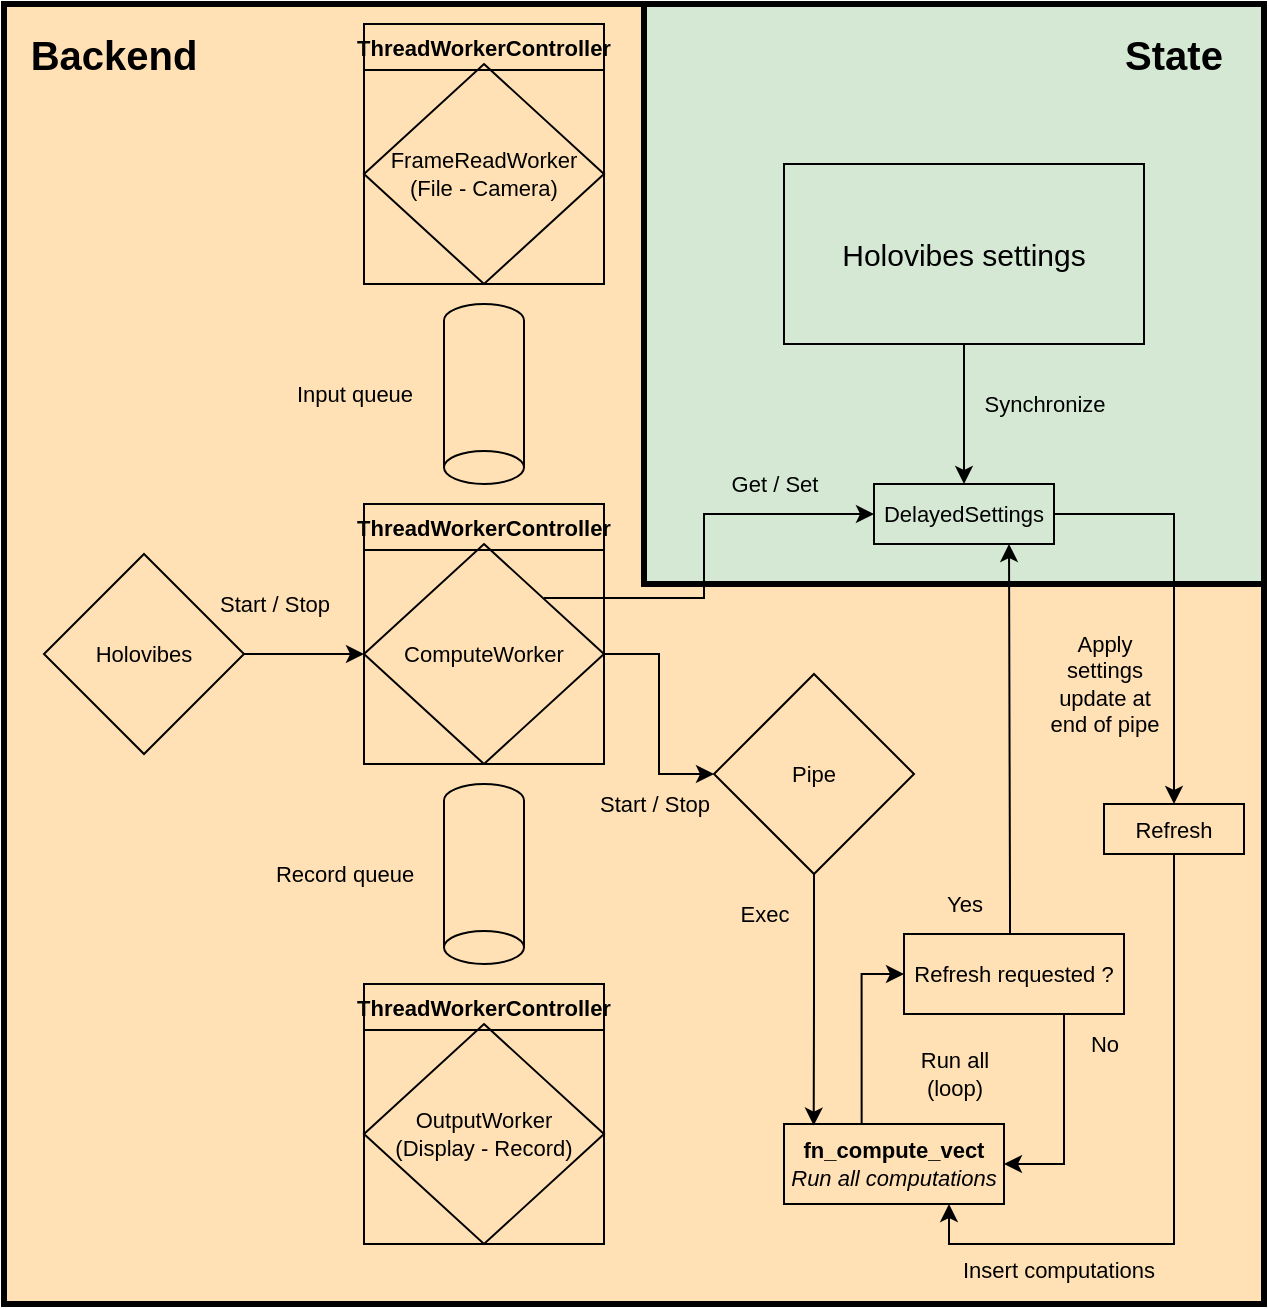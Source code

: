 <mxfile version="24.8.1">
  <diagram id="dSgUlxQd1BEP744HVG_0" name="Page-1">
    <mxGraphModel dx="1969" dy="868" grid="1" gridSize="10" guides="1" tooltips="1" connect="1" arrows="1" fold="1" page="1" pageScale="1" pageWidth="2000" pageHeight="2000" math="0" shadow="0">
      <root>
        <mxCell id="0" />
        <mxCell id="1" parent="0" />
        <mxCell id="FrvuthwDZcVimLYc2ItU-106" value="" style="rounded=0;whiteSpace=wrap;html=1;fontSize=11;strokeColor=#000000;strokeWidth=3;fillColor=#FFE1B5;" parent="1" vertex="1">
          <mxGeometry x="150" y="120" width="630" height="650" as="geometry" />
        </mxCell>
        <mxCell id="FrvuthwDZcVimLYc2ItU-107" value="" style="rounded=0;whiteSpace=wrap;html=1;fontSize=11;strokeColor=#000000;strokeWidth=3;fillColor=#D5E8D4;" parent="1" vertex="1">
          <mxGeometry x="470" y="120" width="310" height="290" as="geometry" />
        </mxCell>
        <mxCell id="FrvuthwDZcVimLYc2ItU-5" style="edgeStyle=orthogonalEdgeStyle;rounded=0;orthogonalLoop=1;jettySize=auto;html=1;entryX=0;entryY=0.5;entryDx=0;entryDy=0;fontSize=11;" parent="1" source="FrvuthwDZcVimLYc2ItU-1" target="FrvuthwDZcVimLYc2ItU-4" edge="1">
          <mxGeometry relative="1" as="geometry" />
        </mxCell>
        <mxCell id="FrvuthwDZcVimLYc2ItU-1" value="&lt;font style=&quot;font-size: 11px&quot;&gt;Holovibes&lt;/font&gt;" style="rhombus;whiteSpace=wrap;html=1;fillColor=none;" parent="1" vertex="1">
          <mxGeometry x="170" y="395" width="100" height="100" as="geometry" />
        </mxCell>
        <mxCell id="FrvuthwDZcVimLYc2ItU-3" value="ThreadWorkerController" style="swimlane;fontSize=11;fillColor=none;" parent="1" vertex="1">
          <mxGeometry x="330" y="370" width="120" height="130" as="geometry" />
        </mxCell>
        <mxCell id="FrvuthwDZcVimLYc2ItU-4" value="ComputeWorker" style="rhombus;whiteSpace=wrap;html=1;fontSize=11;fillColor=none;" parent="FrvuthwDZcVimLYc2ItU-3" vertex="1">
          <mxGeometry y="20" width="120" height="110" as="geometry" />
        </mxCell>
        <mxCell id="FrvuthwDZcVimLYc2ItU-6" value="Start / Stop" style="text;html=1;align=center;verticalAlign=middle;resizable=0;points=[];autosize=1;strokeColor=none;fillColor=none;fontSize=11;" parent="1" vertex="1">
          <mxGeometry x="250" y="410" width="70" height="20" as="geometry" />
        </mxCell>
        <mxCell id="FrvuthwDZcVimLYc2ItU-97" style="edgeStyle=orthogonalEdgeStyle;rounded=0;orthogonalLoop=1;jettySize=auto;html=1;entryX=0.75;entryY=1;entryDx=0;entryDy=0;fontSize=11;strokeColor=default;strokeWidth=1;exitX=0.5;exitY=0;exitDx=0;exitDy=0;" parent="1" source="RxIXFcr-SAbp_aFiW9gk-1" target="FrvuthwDZcVimLYc2ItU-50" edge="1">
          <mxGeometry relative="1" as="geometry">
            <Array as="points">
              <mxPoint x="653" y="585" />
              <mxPoint x="653" y="570" />
            </Array>
          </mxGeometry>
        </mxCell>
        <mxCell id="RxIXFcr-SAbp_aFiW9gk-9" style="edgeStyle=orthogonalEdgeStyle;rounded=0;orthogonalLoop=1;jettySize=auto;html=1;exitX=0.353;exitY=0;exitDx=0;exitDy=0;entryX=0;entryY=0.5;entryDx=0;entryDy=0;exitPerimeter=0;" parent="1" source="FrvuthwDZcVimLYc2ItU-8" target="RxIXFcr-SAbp_aFiW9gk-1" edge="1">
          <mxGeometry relative="1" as="geometry" />
        </mxCell>
        <mxCell id="FrvuthwDZcVimLYc2ItU-8" value="&lt;b&gt;fn_compute_vect&lt;/b&gt;&lt;br&gt;&lt;i&gt;Run all computations&lt;br&gt;&lt;/i&gt;" style="rounded=0;whiteSpace=wrap;html=1;fontSize=11;fillColor=none;" parent="1" vertex="1">
          <mxGeometry x="540" y="680" width="110" height="40" as="geometry" />
        </mxCell>
        <mxCell id="FrvuthwDZcVimLYc2ItU-13" value="Start / Stop" style="text;html=1;align=center;verticalAlign=middle;resizable=0;points=[];autosize=1;strokeColor=none;fillColor=none;fontSize=11;" parent="1" vertex="1">
          <mxGeometry x="440" y="510" width="70" height="20" as="geometry" />
        </mxCell>
        <mxCell id="FrvuthwDZcVimLYc2ItU-25" value="" style="edgeStyle=orthogonalEdgeStyle;rounded=0;orthogonalLoop=1;jettySize=auto;html=1;fontSize=11;strokeColor=default;entryX=0.135;entryY=0.02;entryDx=0;entryDy=0;entryPerimeter=0;" parent="1" source="FrvuthwDZcVimLYc2ItU-14" target="FrvuthwDZcVimLYc2ItU-8" edge="1">
          <mxGeometry relative="1" as="geometry" />
        </mxCell>
        <mxCell id="FrvuthwDZcVimLYc2ItU-14" value="Pipe" style="rhombus;whiteSpace=wrap;html=1;fontSize=11;fillColor=none;" parent="1" vertex="1">
          <mxGeometry x="505" y="455" width="100" height="100" as="geometry" />
        </mxCell>
        <mxCell id="FrvuthwDZcVimLYc2ItU-51" style="edgeStyle=orthogonalEdgeStyle;rounded=0;orthogonalLoop=1;jettySize=auto;html=1;fontSize=11;strokeColor=default;strokeWidth=1;" parent="1" source="FrvuthwDZcVimLYc2ItU-29" target="FrvuthwDZcVimLYc2ItU-50" edge="1">
          <mxGeometry relative="1" as="geometry" />
        </mxCell>
        <mxCell id="FrvuthwDZcVimLYc2ItU-29" value="&lt;div style=&quot;font-size: 15px;&quot;&gt;Holovibes settings&lt;/div&gt;" style="whiteSpace=wrap;html=1;fontSize=15;fillColor=none;" parent="1" vertex="1">
          <mxGeometry x="540" y="200" width="180" height="90" as="geometry" />
        </mxCell>
        <mxCell id="FrvuthwDZcVimLYc2ItU-32" style="edgeStyle=orthogonalEdgeStyle;rounded=0;orthogonalLoop=1;jettySize=auto;html=1;entryX=0;entryY=0.5;entryDx=0;entryDy=0;fontSize=11;strokeColor=default;strokeWidth=1;" parent="1" source="FrvuthwDZcVimLYc2ItU-4" target="FrvuthwDZcVimLYc2ItU-14" edge="1">
          <mxGeometry relative="1" as="geometry" />
        </mxCell>
        <mxCell id="FrvuthwDZcVimLYc2ItU-38" value="ThreadWorkerController" style="swimlane;fontSize=11;fillColor=none;" parent="1" vertex="1">
          <mxGeometry x="330" y="130" width="120" height="130" as="geometry" />
        </mxCell>
        <mxCell id="FrvuthwDZcVimLYc2ItU-39" value="&lt;div&gt;FrameReadWorker&lt;br&gt;&lt;/div&gt;&lt;div&gt;(File - Camera)&lt;/div&gt;" style="rhombus;whiteSpace=wrap;html=1;fontSize=11;fillColor=none;" parent="FrvuthwDZcVimLYc2ItU-38" vertex="1">
          <mxGeometry y="20" width="120" height="110" as="geometry" />
        </mxCell>
        <mxCell id="FrvuthwDZcVimLYc2ItU-47" value="" style="strokeWidth=1;html=1;shape=mxgraph.flowchart.direct_data;whiteSpace=wrap;fontSize=11;direction=south;strokeColor=#000000;fillColor=none;" parent="1" vertex="1">
          <mxGeometry x="370" y="270" width="40" height="90" as="geometry" />
        </mxCell>
        <mxCell id="FrvuthwDZcVimLYc2ItU-48" value="Input queue" style="text;html=1;align=center;verticalAlign=middle;resizable=0;points=[];autosize=1;strokeColor=none;fillColor=none;fontSize=11;" parent="1" vertex="1">
          <mxGeometry x="285" y="300" width="80" height="30" as="geometry" />
        </mxCell>
        <mxCell id="FrvuthwDZcVimLYc2ItU-100" style="edgeStyle=orthogonalEdgeStyle;rounded=0;orthogonalLoop=1;jettySize=auto;html=1;exitX=1;exitY=0.5;exitDx=0;exitDy=0;fontSize=11;strokeColor=default;strokeWidth=1;" parent="1" source="FrvuthwDZcVimLYc2ItU-50" target="FrvuthwDZcVimLYc2ItU-84" edge="1">
          <mxGeometry relative="1" as="geometry" />
        </mxCell>
        <mxCell id="FrvuthwDZcVimLYc2ItU-50" value="DelayedSettings" style="rounded=0;whiteSpace=wrap;html=1;fontSize=11;strokeColor=#000000;strokeWidth=1;fillColor=none;" parent="1" vertex="1">
          <mxGeometry x="585" y="360" width="90" height="30" as="geometry" />
        </mxCell>
        <mxCell id="FrvuthwDZcVimLYc2ItU-52" value="Synchronize" style="text;html=1;align=center;verticalAlign=middle;resizable=0;points=[];autosize=1;strokeColor=none;fillColor=none;fontSize=11;" parent="1" vertex="1">
          <mxGeometry x="630" y="310" width="80" height="20" as="geometry" />
        </mxCell>
        <mxCell id="FrvuthwDZcVimLYc2ItU-53" style="edgeStyle=orthogonalEdgeStyle;rounded=0;orthogonalLoop=1;jettySize=auto;html=1;fontSize=11;strokeColor=default;strokeWidth=1;" parent="1" target="FrvuthwDZcVimLYc2ItU-50" edge="1">
          <mxGeometry relative="1" as="geometry">
            <mxPoint x="420" y="417" as="sourcePoint" />
            <Array as="points">
              <mxPoint x="500" y="417" />
              <mxPoint x="500" y="375" />
            </Array>
          </mxGeometry>
        </mxCell>
        <mxCell id="FrvuthwDZcVimLYc2ItU-54" value="Get / Set" style="text;html=1;align=center;verticalAlign=middle;resizable=0;points=[];autosize=1;strokeColor=none;fillColor=none;fontSize=11;" parent="1" vertex="1">
          <mxGeometry x="505" y="350" width="60" height="20" as="geometry" />
        </mxCell>
        <mxCell id="FrvuthwDZcVimLYc2ItU-56" value="" style="strokeWidth=1;html=1;shape=mxgraph.flowchart.direct_data;whiteSpace=wrap;fontSize=11;direction=south;strokeColor=#000000;fillColor=none;" parent="1" vertex="1">
          <mxGeometry x="370" y="510" width="40" height="90" as="geometry" />
        </mxCell>
        <mxCell id="FrvuthwDZcVimLYc2ItU-57" value="Record queue" style="text;html=1;align=center;verticalAlign=middle;resizable=0;points=[];autosize=1;strokeColor=none;fillColor=none;fontSize=11;" parent="1" vertex="1">
          <mxGeometry x="275" y="540" width="90" height="30" as="geometry" />
        </mxCell>
        <mxCell id="FrvuthwDZcVimLYc2ItU-59" value="ThreadWorkerController" style="swimlane;fontSize=11;fillColor=none;" parent="1" vertex="1">
          <mxGeometry x="330" y="610" width="120" height="130" as="geometry" />
        </mxCell>
        <mxCell id="FrvuthwDZcVimLYc2ItU-60" value="&lt;div&gt;OutputWorker&lt;br&gt;&lt;/div&gt;&lt;div&gt;(Display - Record)&lt;/div&gt;" style="rhombus;whiteSpace=wrap;html=1;fontSize=11;fillColor=none;" parent="FrvuthwDZcVimLYc2ItU-59" vertex="1">
          <mxGeometry y="20" width="120" height="110" as="geometry" />
        </mxCell>
        <mxCell id="FrvuthwDZcVimLYc2ItU-69" style="edgeStyle=orthogonalEdgeStyle;rounded=0;orthogonalLoop=1;jettySize=auto;html=1;exitX=1;exitY=0.5;exitDx=0;exitDy=0;exitPerimeter=0;fontSize=11;strokeColor=default;strokeWidth=1;" parent="1" edge="1">
          <mxGeometry relative="1" as="geometry">
            <mxPoint x="380" y="600" as="sourcePoint" />
            <mxPoint x="380" y="600" as="targetPoint" />
          </mxGeometry>
        </mxCell>
        <mxCell id="FrvuthwDZcVimLYc2ItU-72" value="Run all&lt;br&gt;(loop)" style="text;html=1;align=center;verticalAlign=middle;resizable=0;points=[];autosize=1;strokeColor=none;fillColor=none;fontSize=11;" parent="1" vertex="1">
          <mxGeometry x="600" y="640" width="50" height="30" as="geometry" />
        </mxCell>
        <mxCell id="FrvuthwDZcVimLYc2ItU-76" value="Exec" style="text;html=1;align=center;verticalAlign=middle;resizable=0;points=[];autosize=1;strokeColor=none;fillColor=none;fontSize=11;" parent="1" vertex="1">
          <mxGeometry x="510" y="565" width="40" height="20" as="geometry" />
        </mxCell>
        <mxCell id="RxIXFcr-SAbp_aFiW9gk-4" style="edgeStyle=orthogonalEdgeStyle;rounded=0;orthogonalLoop=1;jettySize=auto;html=1;exitX=0.5;exitY=1;exitDx=0;exitDy=0;entryX=0.75;entryY=1;entryDx=0;entryDy=0;" parent="1" source="FrvuthwDZcVimLYc2ItU-84" target="FrvuthwDZcVimLYc2ItU-8" edge="1">
          <mxGeometry relative="1" as="geometry" />
        </mxCell>
        <mxCell id="FrvuthwDZcVimLYc2ItU-84" value="Refresh" style="rounded=0;whiteSpace=wrap;html=1;fontSize=11;strokeColor=#000000;strokeWidth=1;fillColor=none;" parent="1" vertex="1">
          <mxGeometry x="700" y="520" width="70" height="25" as="geometry" />
        </mxCell>
        <mxCell id="FrvuthwDZcVimLYc2ItU-90" value="Yes" style="text;html=1;align=center;verticalAlign=middle;resizable=0;points=[];autosize=1;strokeColor=none;fillColor=none;fontSize=11;" parent="1" vertex="1">
          <mxGeometry x="610" y="555" width="40" height="30" as="geometry" />
        </mxCell>
        <mxCell id="FrvuthwDZcVimLYc2ItU-99" value="Apply &lt;br&gt;settings&lt;br&gt;update at &lt;br&gt;end of pipe" style="text;html=1;align=center;verticalAlign=middle;resizable=0;points=[];autosize=1;strokeColor=none;fillColor=none;fontSize=11;" parent="1" vertex="1">
          <mxGeometry x="660" y="425" width="80" height="70" as="geometry" />
        </mxCell>
        <mxCell id="FrvuthwDZcVimLYc2ItU-104" value="Insert computations" style="text;html=1;align=center;verticalAlign=middle;resizable=0;points=[];autosize=1;strokeColor=none;fillColor=none;fontSize=11;" parent="1" vertex="1">
          <mxGeometry x="617" y="738" width="120" height="30" as="geometry" />
        </mxCell>
        <mxCell id="FrvuthwDZcVimLYc2ItU-108" value="&lt;font style=&quot;font-size: 20px&quot;&gt;&lt;b&gt;State&lt;/b&gt;&lt;/font&gt;" style="text;html=1;strokeColor=none;fillColor=none;align=center;verticalAlign=middle;whiteSpace=wrap;rounded=0;labelBackgroundColor=none;fontSize=14;fontColor=default;" parent="1" vertex="1">
          <mxGeometry x="690" y="120" width="90" height="50" as="geometry" />
        </mxCell>
        <mxCell id="FrvuthwDZcVimLYc2ItU-110" value="&lt;font style=&quot;font-size: 20px&quot;&gt;&lt;b&gt;&lt;font style=&quot;font-size: 20px&quot;&gt;Backend&lt;/font&gt;&lt;/b&gt;&lt;/font&gt;" style="text;html=1;strokeColor=none;fillColor=none;align=center;verticalAlign=middle;whiteSpace=wrap;rounded=0;labelBackgroundColor=none;fontSize=14;fontColor=default;" parent="1" vertex="1">
          <mxGeometry x="160" y="120" width="90" height="50" as="geometry" />
        </mxCell>
        <mxCell id="RxIXFcr-SAbp_aFiW9gk-5" style="edgeStyle=orthogonalEdgeStyle;rounded=0;orthogonalLoop=1;jettySize=auto;html=1;exitX=0.75;exitY=1;exitDx=0;exitDy=0;entryX=1;entryY=0.5;entryDx=0;entryDy=0;" parent="1" source="RxIXFcr-SAbp_aFiW9gk-1" target="FrvuthwDZcVimLYc2ItU-8" edge="1">
          <mxGeometry relative="1" as="geometry">
            <Array as="points">
              <mxPoint x="680" y="625" />
              <mxPoint x="680" y="700" />
            </Array>
          </mxGeometry>
        </mxCell>
        <mxCell id="RxIXFcr-SAbp_aFiW9gk-1" value="Refresh requested ?" style="rounded=0;whiteSpace=wrap;html=1;fontSize=11;fillColor=none;" parent="1" vertex="1">
          <mxGeometry x="600" y="585" width="110" height="40" as="geometry" />
        </mxCell>
        <mxCell id="RJwHDaTBxqRJ5WSODAOr-1" value="No" style="text;html=1;align=center;verticalAlign=middle;resizable=0;points=[];autosize=1;strokeColor=none;fillColor=none;fontSize=11;" vertex="1" parent="1">
          <mxGeometry x="680" y="625" width="40" height="30" as="geometry" />
        </mxCell>
      </root>
    </mxGraphModel>
  </diagram>
</mxfile>
